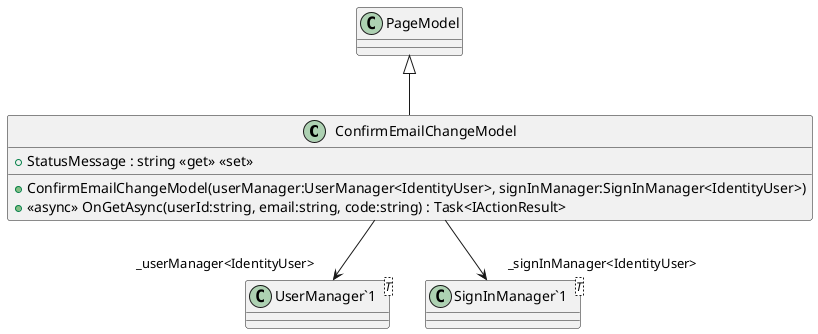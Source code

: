 @startuml
class ConfirmEmailChangeModel {
    + ConfirmEmailChangeModel(userManager:UserManager<IdentityUser>, signInManager:SignInManager<IdentityUser>)
    + StatusMessage : string <<get>> <<set>>
    + <<async>> OnGetAsync(userId:string, email:string, code:string) : Task<IActionResult>
}
class "UserManager`1"<T> {
}
class "SignInManager`1"<T> {
}
PageModel <|-- ConfirmEmailChangeModel
ConfirmEmailChangeModel --> "_userManager<IdentityUser>" "UserManager`1"
ConfirmEmailChangeModel --> "_signInManager<IdentityUser>" "SignInManager`1"
@enduml
